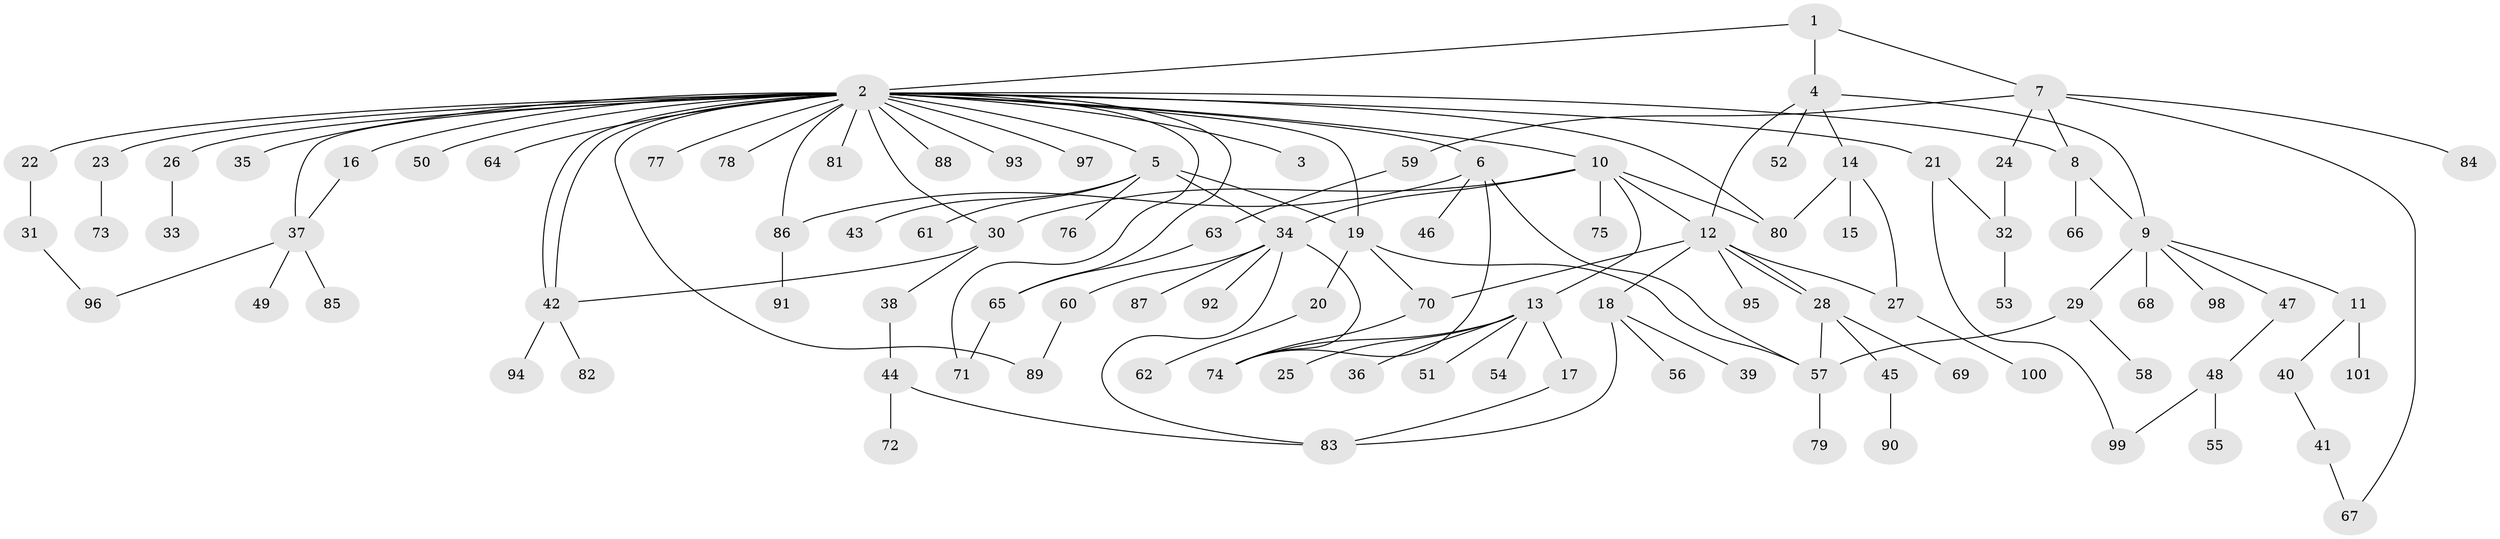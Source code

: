 // coarse degree distribution, {14: 0.0196078431372549, 11: 0.0196078431372549, 4: 0.11764705882352941, 5: 0.058823529411764705, 3: 0.11764705882352941, 6: 0.0784313725490196, 2: 0.27450980392156865, 1: 0.3137254901960784}
// Generated by graph-tools (version 1.1) at 2025/50/03/04/25 22:50:45]
// undirected, 101 vertices, 131 edges
graph export_dot {
  node [color=gray90,style=filled];
  1;
  2;
  3;
  4;
  5;
  6;
  7;
  8;
  9;
  10;
  11;
  12;
  13;
  14;
  15;
  16;
  17;
  18;
  19;
  20;
  21;
  22;
  23;
  24;
  25;
  26;
  27;
  28;
  29;
  30;
  31;
  32;
  33;
  34;
  35;
  36;
  37;
  38;
  39;
  40;
  41;
  42;
  43;
  44;
  45;
  46;
  47;
  48;
  49;
  50;
  51;
  52;
  53;
  54;
  55;
  56;
  57;
  58;
  59;
  60;
  61;
  62;
  63;
  64;
  65;
  66;
  67;
  68;
  69;
  70;
  71;
  72;
  73;
  74;
  75;
  76;
  77;
  78;
  79;
  80;
  81;
  82;
  83;
  84;
  85;
  86;
  87;
  88;
  89;
  90;
  91;
  92;
  93;
  94;
  95;
  96;
  97;
  98;
  99;
  100;
  101;
  1 -- 2;
  1 -- 4;
  1 -- 7;
  2 -- 3;
  2 -- 5;
  2 -- 6;
  2 -- 8;
  2 -- 10;
  2 -- 16;
  2 -- 19;
  2 -- 21;
  2 -- 22;
  2 -- 23;
  2 -- 26;
  2 -- 30;
  2 -- 35;
  2 -- 37;
  2 -- 42;
  2 -- 42;
  2 -- 50;
  2 -- 64;
  2 -- 65;
  2 -- 71;
  2 -- 77;
  2 -- 78;
  2 -- 80;
  2 -- 81;
  2 -- 86;
  2 -- 88;
  2 -- 89;
  2 -- 93;
  2 -- 97;
  4 -- 9;
  4 -- 12;
  4 -- 14;
  4 -- 52;
  5 -- 19;
  5 -- 34;
  5 -- 43;
  5 -- 61;
  5 -- 76;
  6 -- 46;
  6 -- 57;
  6 -- 74;
  6 -- 86;
  7 -- 8;
  7 -- 24;
  7 -- 59;
  7 -- 67;
  7 -- 84;
  8 -- 9;
  8 -- 66;
  9 -- 11;
  9 -- 29;
  9 -- 47;
  9 -- 68;
  9 -- 98;
  10 -- 12;
  10 -- 13;
  10 -- 30;
  10 -- 34;
  10 -- 75;
  10 -- 80;
  11 -- 40;
  11 -- 101;
  12 -- 18;
  12 -- 27;
  12 -- 28;
  12 -- 28;
  12 -- 70;
  12 -- 95;
  13 -- 17;
  13 -- 25;
  13 -- 36;
  13 -- 51;
  13 -- 54;
  13 -- 74;
  14 -- 15;
  14 -- 27;
  14 -- 80;
  16 -- 37;
  17 -- 83;
  18 -- 39;
  18 -- 56;
  18 -- 83;
  19 -- 20;
  19 -- 57;
  19 -- 70;
  20 -- 62;
  21 -- 32;
  21 -- 99;
  22 -- 31;
  23 -- 73;
  24 -- 32;
  26 -- 33;
  27 -- 100;
  28 -- 45;
  28 -- 57;
  28 -- 69;
  29 -- 57;
  29 -- 58;
  30 -- 38;
  30 -- 42;
  31 -- 96;
  32 -- 53;
  34 -- 60;
  34 -- 74;
  34 -- 83;
  34 -- 87;
  34 -- 92;
  37 -- 49;
  37 -- 85;
  37 -- 96;
  38 -- 44;
  40 -- 41;
  41 -- 67;
  42 -- 82;
  42 -- 94;
  44 -- 72;
  44 -- 83;
  45 -- 90;
  47 -- 48;
  48 -- 55;
  48 -- 99;
  57 -- 79;
  59 -- 63;
  60 -- 89;
  63 -- 65;
  65 -- 71;
  70 -- 74;
  86 -- 91;
}
